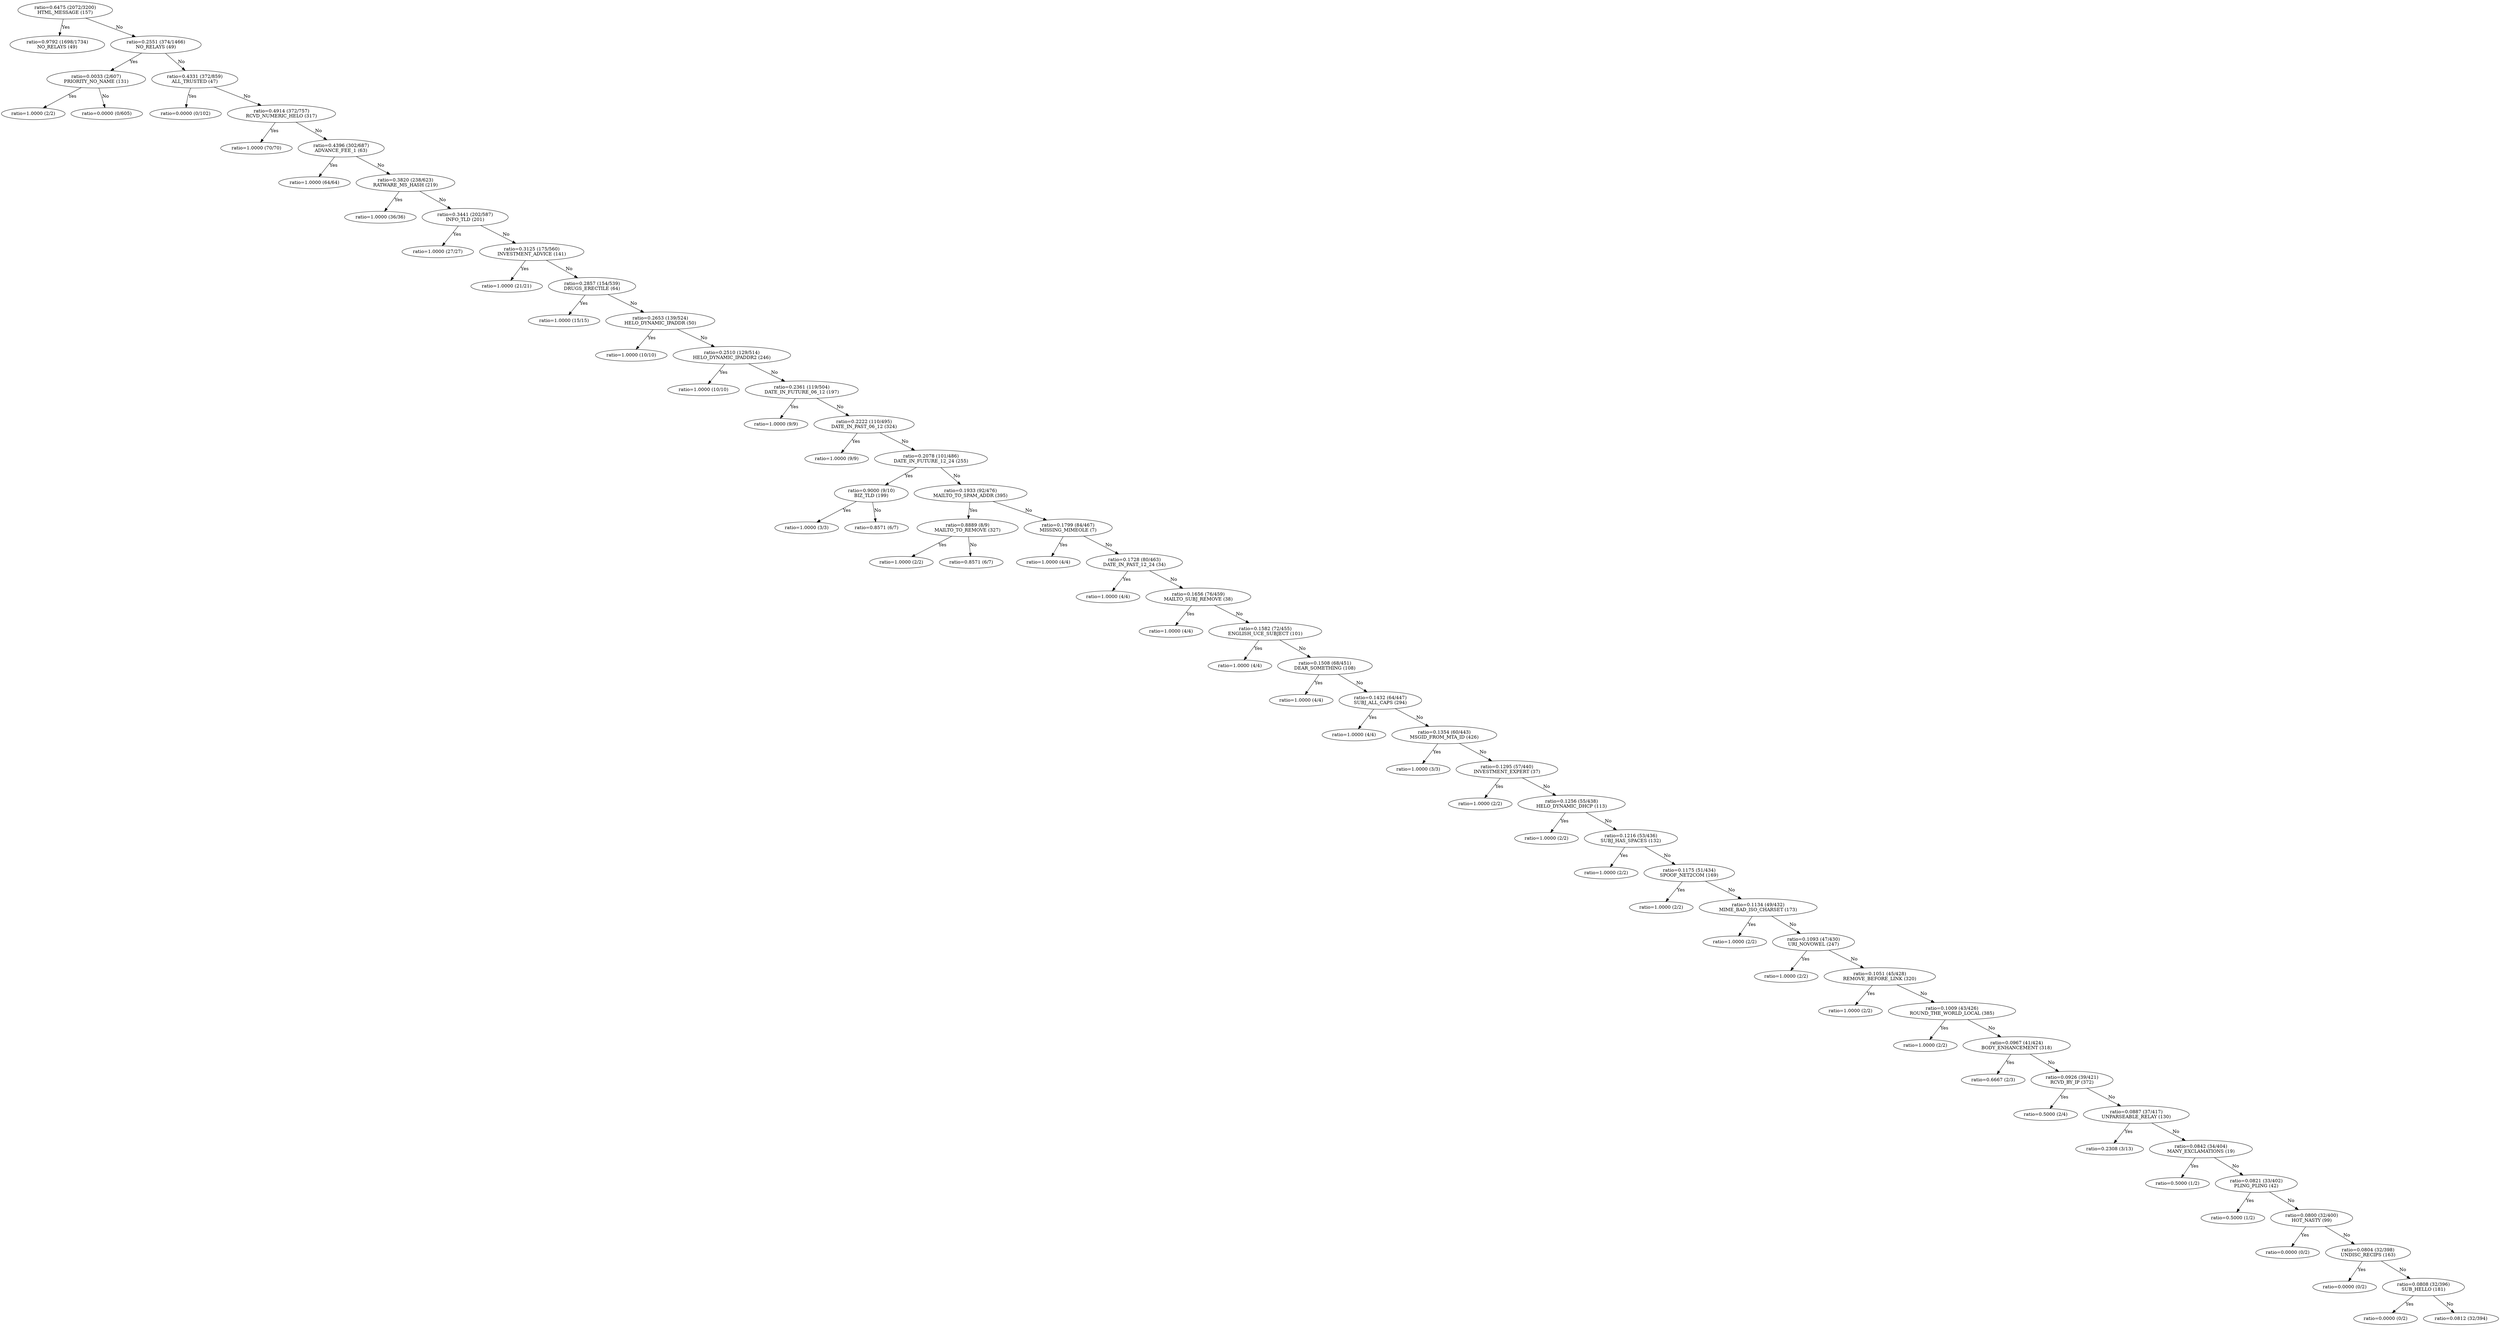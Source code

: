 digraph decisiontree {
n617 [label="ratio=0.6475 (2072/3200)\nHTML_MESSAGE (157)"];

n618 [label="ratio=0.9792 (1698/1734)\nNO_RELAYS (49)"];

n617 -> n618 [label=Yes];

n617 -> n741 [label=No];

n741 [label="ratio=0.2551 (374/1466)\nNO_RELAYS (49)"];

n742 [label="ratio=0.0033 (2/607)\nPRIORITY_NO_NAME (131)"];

n741 -> n742 [label=Yes];

n743 [label="ratio=1.0000 (2/2)\n"];

n742 -> n743 [label=Yes];

n742 -> n744 [label=No];

n744 [label="ratio=0.0000 (0/605)\n"];

n741 -> n745 [label=No];

n745 [label="ratio=0.4331 (372/859)\nALL_TRUSTED (47)"];

n746 [label="ratio=0.0000 (0/102)\n"];

n745 -> n746 [label=Yes];

n745 -> n747 [label=No];

n747 [label="ratio=0.4914 (372/757)\nRCVD_NUMERIC_HELO (317)"];

n748 [label="ratio=1.0000 (70/70)\n"];

n747 -> n748 [label=Yes];

n747 -> n749 [label=No];

n749 [label="ratio=0.4396 (302/687)\nADVANCE_FEE_1 (63)"];

n750 [label="ratio=1.0000 (64/64)\n"];

n749 -> n750 [label=Yes];

n749 -> n751 [label=No];

n751 [label="ratio=0.3820 (238/623)\nRATWARE_MS_HASH (219)"];

n752 [label="ratio=1.0000 (36/36)\n"];

n751 -> n752 [label=Yes];

n751 -> n753 [label=No];

n753 [label="ratio=0.3441 (202/587)\nINFO_TLD (201)"];

n754 [label="ratio=1.0000 (27/27)\n"];

n753 -> n754 [label=Yes];

n753 -> n755 [label=No];

n755 [label="ratio=0.3125 (175/560)\nINVESTMENT_ADVICE (141)"];

n756 [label="ratio=1.0000 (21/21)\n"];

n755 -> n756 [label=Yes];

n755 -> n757 [label=No];

n757 [label="ratio=0.2857 (154/539)\nDRUGS_ERECTILE (64)"];

n758 [label="ratio=1.0000 (15/15)\n"];

n757 -> n758 [label=Yes];

n757 -> n759 [label=No];

n759 [label="ratio=0.2653 (139/524)\nHELO_DYNAMIC_IPADDR (50)"];

n760 [label="ratio=1.0000 (10/10)\n"];

n759 -> n760 [label=Yes];

n759 -> n761 [label=No];

n761 [label="ratio=0.2510 (129/514)\nHELO_DYNAMIC_IPADDR2 (246)"];

n762 [label="ratio=1.0000 (10/10)\n"];

n761 -> n762 [label=Yes];

n761 -> n763 [label=No];

n763 [label="ratio=0.2361 (119/504)\nDATE_IN_FUTURE_06_12 (197)"];

n764 [label="ratio=1.0000 (9/9)\n"];

n763 -> n764 [label=Yes];

n763 -> n765 [label=No];

n765 [label="ratio=0.2222 (110/495)\nDATE_IN_PAST_06_12 (324)"];

n766 [label="ratio=1.0000 (9/9)\n"];

n765 -> n766 [label=Yes];

n765 -> n767 [label=No];

n767 [label="ratio=0.2078 (101/486)\nDATE_IN_FUTURE_12_24 (255)"];

n768 [label="ratio=0.9000 (9/10)\nBIZ_TLD (199)"];

n767 -> n768 [label=Yes];

n769 [label="ratio=1.0000 (3/3)\n"];

n768 -> n769 [label=Yes];

n768 -> n770 [label=No];

n770 [label="ratio=0.8571 (6/7)\n"];

n767 -> n771 [label=No];

n771 [label="ratio=0.1933 (92/476)\nMAILTO_TO_SPAM_ADDR (395)"];

n772 [label="ratio=0.8889 (8/9)\nMAILTO_TO_REMOVE (327)"];

n771 -> n772 [label=Yes];

n773 [label="ratio=1.0000 (2/2)\n"];

n772 -> n773 [label=Yes];

n772 -> n774 [label=No];

n774 [label="ratio=0.8571 (6/7)\n"];

n771 -> n775 [label=No];

n775 [label="ratio=0.1799 (84/467)\nMISSING_MIMEOLE (7)"];

n776 [label="ratio=1.0000 (4/4)\n"];

n775 -> n776 [label=Yes];

n775 -> n777 [label=No];

n777 [label="ratio=0.1728 (80/463)\nDATE_IN_PAST_12_24 (34)"];

n778 [label="ratio=1.0000 (4/4)\n"];

n777 -> n778 [label=Yes];

n777 -> n779 [label=No];

n779 [label="ratio=0.1656 (76/459)\nMAILTO_SUBJ_REMOVE (38)"];

n780 [label="ratio=1.0000 (4/4)\n"];

n779 -> n780 [label=Yes];

n779 -> n781 [label=No];

n781 [label="ratio=0.1582 (72/455)\nENGLISH_UCE_SUBJECT (101)"];

n782 [label="ratio=1.0000 (4/4)\n"];

n781 -> n782 [label=Yes];

n781 -> n783 [label=No];

n783 [label="ratio=0.1508 (68/451)\nDEAR_SOMETHING (108)"];

n784 [label="ratio=1.0000 (4/4)\n"];

n783 -> n784 [label=Yes];

n783 -> n785 [label=No];

n785 [label="ratio=0.1432 (64/447)\nSUBJ_ALL_CAPS (294)"];

n786 [label="ratio=1.0000 (4/4)\n"];

n785 -> n786 [label=Yes];

n785 -> n787 [label=No];

n787 [label="ratio=0.1354 (60/443)\nMSGID_FROM_MTA_ID (426)"];

n788 [label="ratio=1.0000 (3/3)\n"];

n787 -> n788 [label=Yes];

n787 -> n789 [label=No];

n789 [label="ratio=0.1295 (57/440)\nINVESTMENT_EXPERT (37)"];

n790 [label="ratio=1.0000 (2/2)\n"];

n789 -> n790 [label=Yes];

n789 -> n791 [label=No];

n791 [label="ratio=0.1256 (55/438)\nHELO_DYNAMIC_DHCP (113)"];

n792 [label="ratio=1.0000 (2/2)\n"];

n791 -> n792 [label=Yes];

n791 -> n793 [label=No];

n793 [label="ratio=0.1216 (53/436)\nSUBJ_HAS_SPACES (132)"];

n794 [label="ratio=1.0000 (2/2)\n"];

n793 -> n794 [label=Yes];

n793 -> n795 [label=No];

n795 [label="ratio=0.1175 (51/434)\nSPOOF_NET2COM (169)"];

n796 [label="ratio=1.0000 (2/2)\n"];

n795 -> n796 [label=Yes];

n795 -> n797 [label=No];

n797 [label="ratio=0.1134 (49/432)\nMIME_BAD_ISO_CHARSET (173)"];

n798 [label="ratio=1.0000 (2/2)\n"];

n797 -> n798 [label=Yes];

n797 -> n799 [label=No];

n799 [label="ratio=0.1093 (47/430)\nURI_NOVOWEL (247)"];

n800 [label="ratio=1.0000 (2/2)\n"];

n799 -> n800 [label=Yes];

n799 -> n801 [label=No];

n801 [label="ratio=0.1051 (45/428)\nREMOVE_BEFORE_LINK (320)"];

n802 [label="ratio=1.0000 (2/2)\n"];

n801 -> n802 [label=Yes];

n801 -> n803 [label=No];

n803 [label="ratio=0.1009 (43/426)\nROUND_THE_WORLD_LOCAL (385)"];

n804 [label="ratio=1.0000 (2/2)\n"];

n803 -> n804 [label=Yes];

n803 -> n805 [label=No];

n805 [label="ratio=0.0967 (41/424)\nBODY_ENHANCEMENT (318)"];

n806 [label="ratio=0.6667 (2/3)\n"];

n805 -> n806 [label=Yes];

n805 -> n807 [label=No];

n807 [label="ratio=0.0926 (39/421)\nRCVD_BY_IP (372)"];

n808 [label="ratio=0.5000 (2/4)\n"];

n807 -> n808 [label=Yes];

n807 -> n809 [label=No];

n809 [label="ratio=0.0887 (37/417)\nUNPARSEABLE_RELAY (130)"];

n810 [label="ratio=0.2308 (3/13)\n"];

n809 -> n810 [label=Yes];

n809 -> n811 [label=No];

n811 [label="ratio=0.0842 (34/404)\nMANY_EXCLAMATIONS (19)"];

n812 [label="ratio=0.5000 (1/2)\n"];

n811 -> n812 [label=Yes];

n811 -> n813 [label=No];

n813 [label="ratio=0.0821 (33/402)\nPLING_PLING (42)"];

n814 [label="ratio=0.5000 (1/2)\n"];

n813 -> n814 [label=Yes];

n813 -> n815 [label=No];

n815 [label="ratio=0.0800 (32/400)\nHOT_NASTY (99)"];

n816 [label="ratio=0.0000 (0/2)\n"];

n815 -> n816 [label=Yes];

n815 -> n817 [label=No];

n817 [label="ratio=0.0804 (32/398)\nUNDISC_RECIPS (163)"];

n818 [label="ratio=0.0000 (0/2)\n"];

n817 -> n818 [label=Yes];

n817 -> n819 [label=No];

n819 [label="ratio=0.0808 (32/396)\nSUB_HELLO (181)"];

n820 [label="ratio=0.0000 (0/2)\n"];

n819 -> n820 [label=Yes];

n819 -> n821 [label=No];

n821 [label="ratio=0.0812 (32/394)\n"];

}
